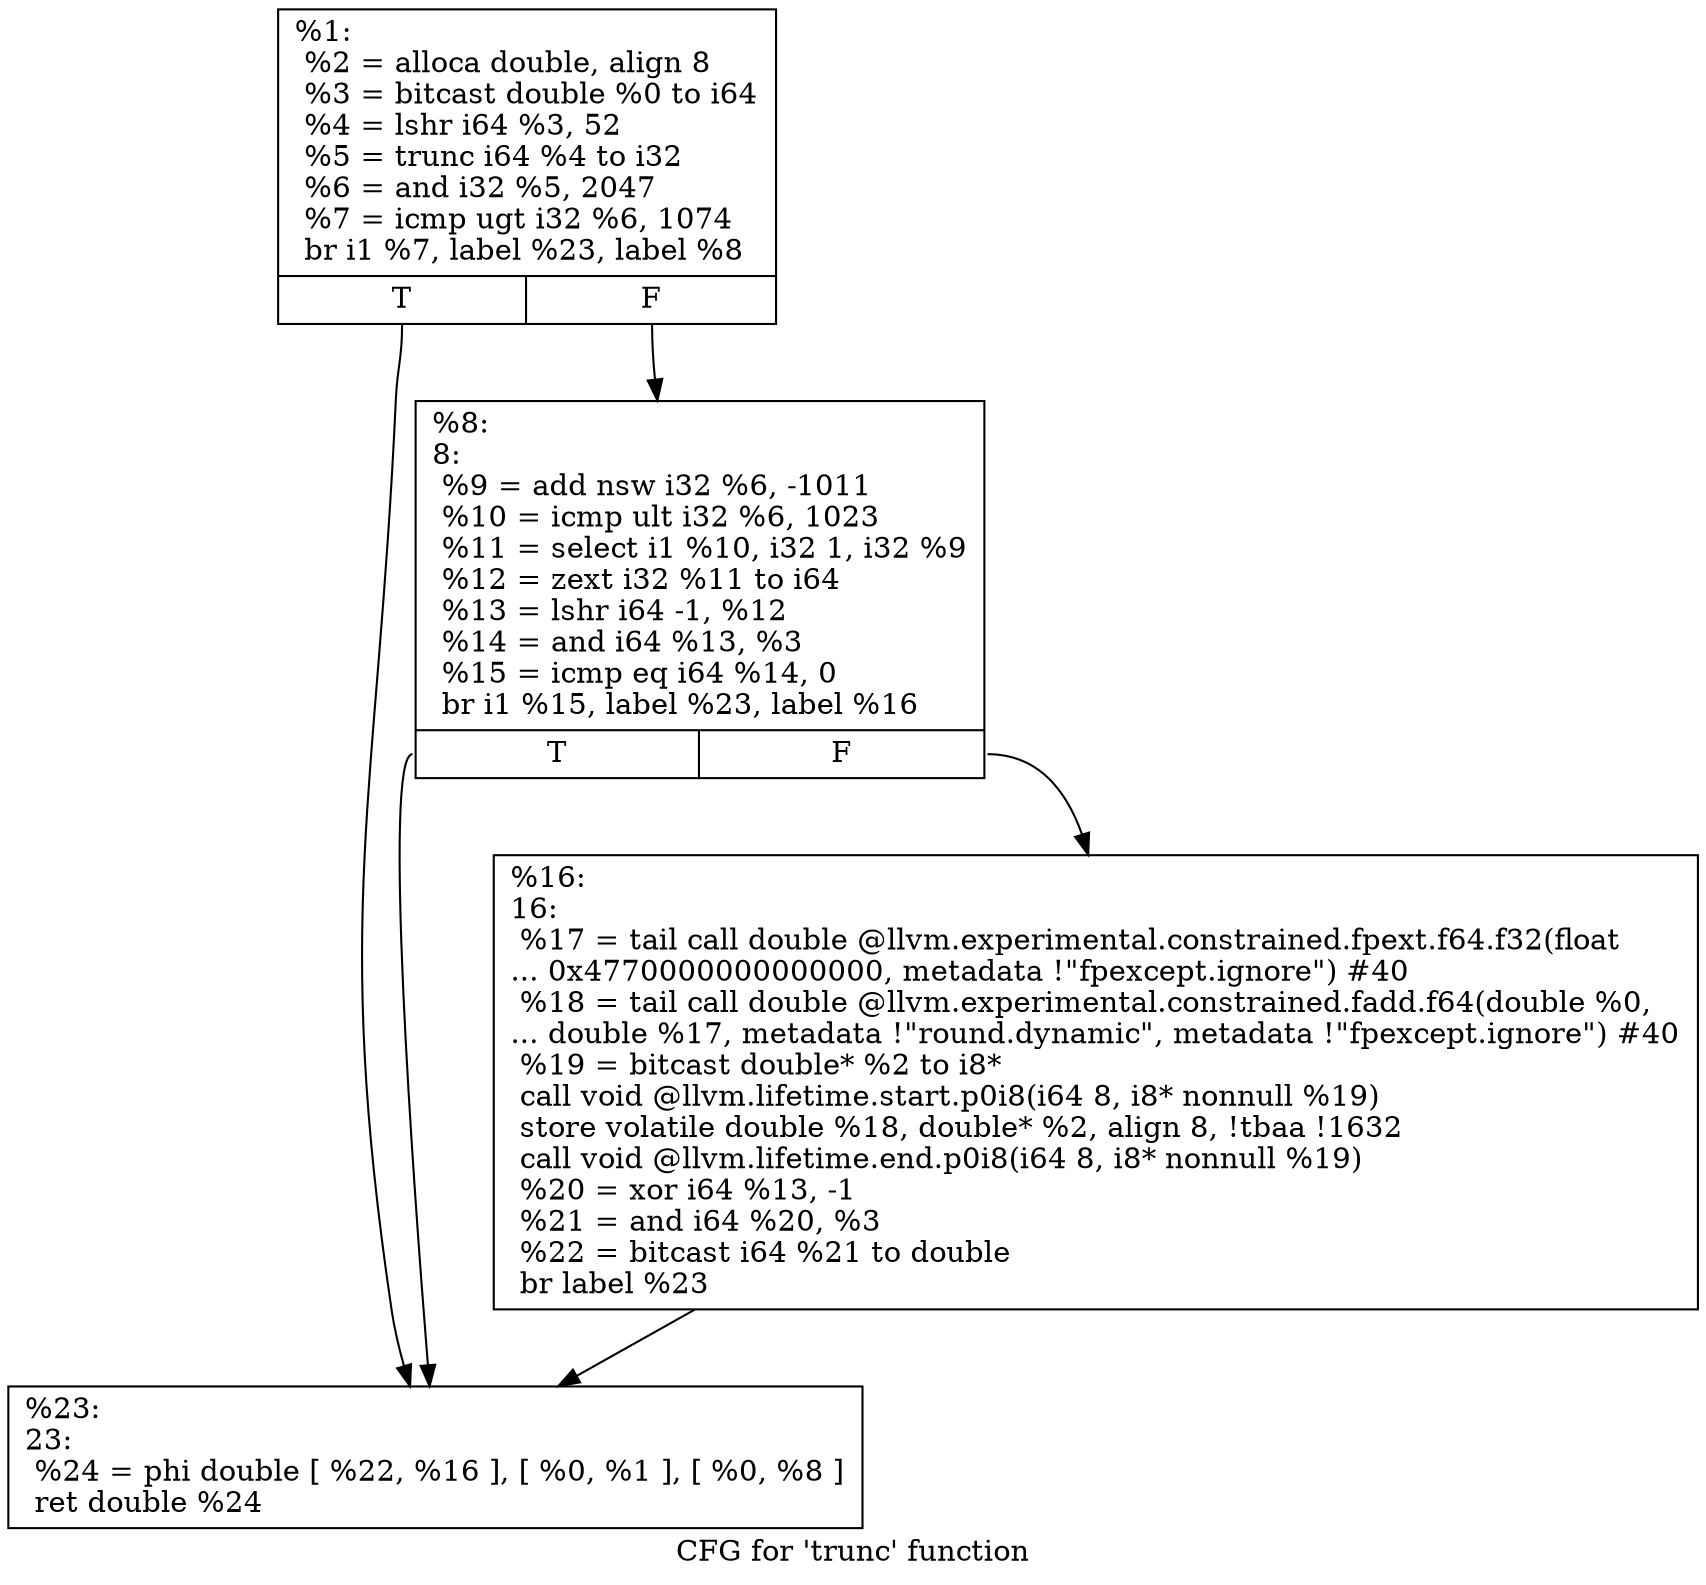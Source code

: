 digraph "CFG for 'trunc' function" {
	label="CFG for 'trunc' function";

	Node0x1fc34a0 [shape=record,label="{%1:\l  %2 = alloca double, align 8\l  %3 = bitcast double %0 to i64\l  %4 = lshr i64 %3, 52\l  %5 = trunc i64 %4 to i32\l  %6 = and i32 %5, 2047\l  %7 = icmp ugt i32 %6, 1074\l  br i1 %7, label %23, label %8\l|{<s0>T|<s1>F}}"];
	Node0x1fc34a0:s0 -> Node0x1fc3590;
	Node0x1fc34a0:s1 -> Node0x1fc34f0;
	Node0x1fc34f0 [shape=record,label="{%8:\l8:                                                \l  %9 = add nsw i32 %6, -1011\l  %10 = icmp ult i32 %6, 1023\l  %11 = select i1 %10, i32 1, i32 %9\l  %12 = zext i32 %11 to i64\l  %13 = lshr i64 -1, %12\l  %14 = and i64 %13, %3\l  %15 = icmp eq i64 %14, 0\l  br i1 %15, label %23, label %16\l|{<s0>T|<s1>F}}"];
	Node0x1fc34f0:s0 -> Node0x1fc3590;
	Node0x1fc34f0:s1 -> Node0x1fc3540;
	Node0x1fc3540 [shape=record,label="{%16:\l16:                                               \l  %17 = tail call double @llvm.experimental.constrained.fpext.f64.f32(float\l... 0x4770000000000000, metadata !\"fpexcept.ignore\") #40\l  %18 = tail call double @llvm.experimental.constrained.fadd.f64(double %0,\l... double %17, metadata !\"round.dynamic\", metadata !\"fpexcept.ignore\") #40\l  %19 = bitcast double* %2 to i8*\l  call void @llvm.lifetime.start.p0i8(i64 8, i8* nonnull %19)\l  store volatile double %18, double* %2, align 8, !tbaa !1632\l  call void @llvm.lifetime.end.p0i8(i64 8, i8* nonnull %19)\l  %20 = xor i64 %13, -1\l  %21 = and i64 %20, %3\l  %22 = bitcast i64 %21 to double\l  br label %23\l}"];
	Node0x1fc3540 -> Node0x1fc3590;
	Node0x1fc3590 [shape=record,label="{%23:\l23:                                               \l  %24 = phi double [ %22, %16 ], [ %0, %1 ], [ %0, %8 ]\l  ret double %24\l}"];
}
